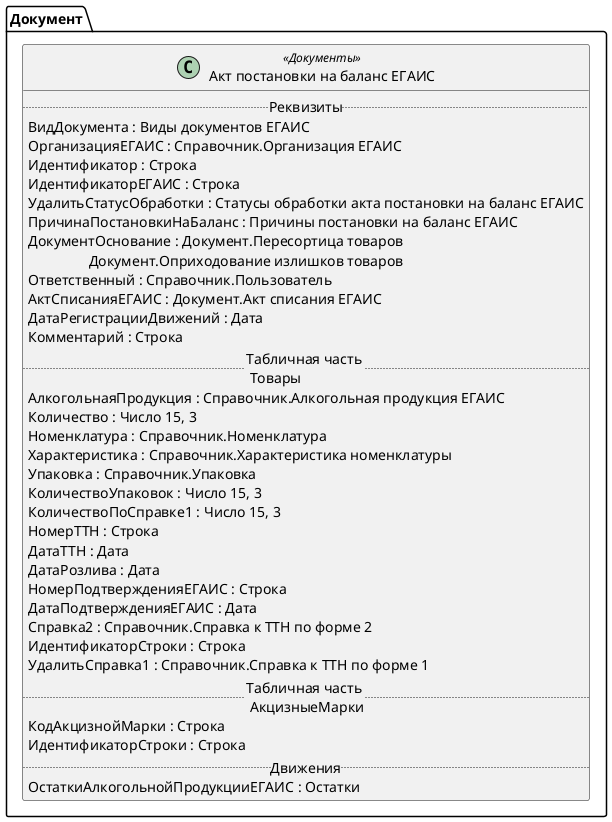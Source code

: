 ﻿@startuml АктПостановкиНаБалансЕГАИС
'!include templates.wsd
'..\include templates.wsd
class Документ.АктПостановкиНаБалансЕГАИС as "Акт постановки на баланс ЕГАИС" <<Документы>>
{
..Реквизиты..
ВидДокумента : Виды документов ЕГАИС
ОрганизацияЕГАИС : Справочник.Организация ЕГАИС
Идентификатор : Строка
ИдентификаторЕГАИС : Строка
УдалитьСтатусОбработки : Статусы обработки акта постановки на баланс ЕГАИС
ПричинаПостановкиНаБаланс : Причины постановки на баланс ЕГАИС
ДокументОснование : Документ.Пересортица товаров\rДокумент.Оприходование излишков товаров
Ответственный : Справочник.Пользователь
АктСписанияЕГАИС : Документ.Акт списания ЕГАИС
ДатаРегистрацииДвижений : Дата
Комментарий : Строка
..Табличная часть \n Товары..
АлкогольнаяПродукция : Справочник.Алкогольная продукция ЕГАИС
Количество : Число 15, 3
Номенклатура : Справочник.Номенклатура
Характеристика : Справочник.Характеристика номенклатуры
Упаковка : Справочник.Упаковка
КоличествоУпаковок : Число 15, 3
КоличествоПоСправке1 : Число 15, 3
НомерТТН : Строка
ДатаТТН : Дата
ДатаРозлива : Дата
НомерПодтвержденияЕГАИС : Строка
ДатаПодтвержденияЕГАИС : Дата
Справка2 : Справочник.Справка к ТТН по форме 2
ИдентификаторСтроки : Строка
УдалитьСправка1 : Справочник.Справка к ТТН по форме 1
..Табличная часть \n АкцизныеМарки..
КодАкцизнойМарки : Строка
ИдентификаторСтроки : Строка
..Движения..
ОстаткиАлкогольнойПродукцииЕГАИС : Остатки
}
@enduml
